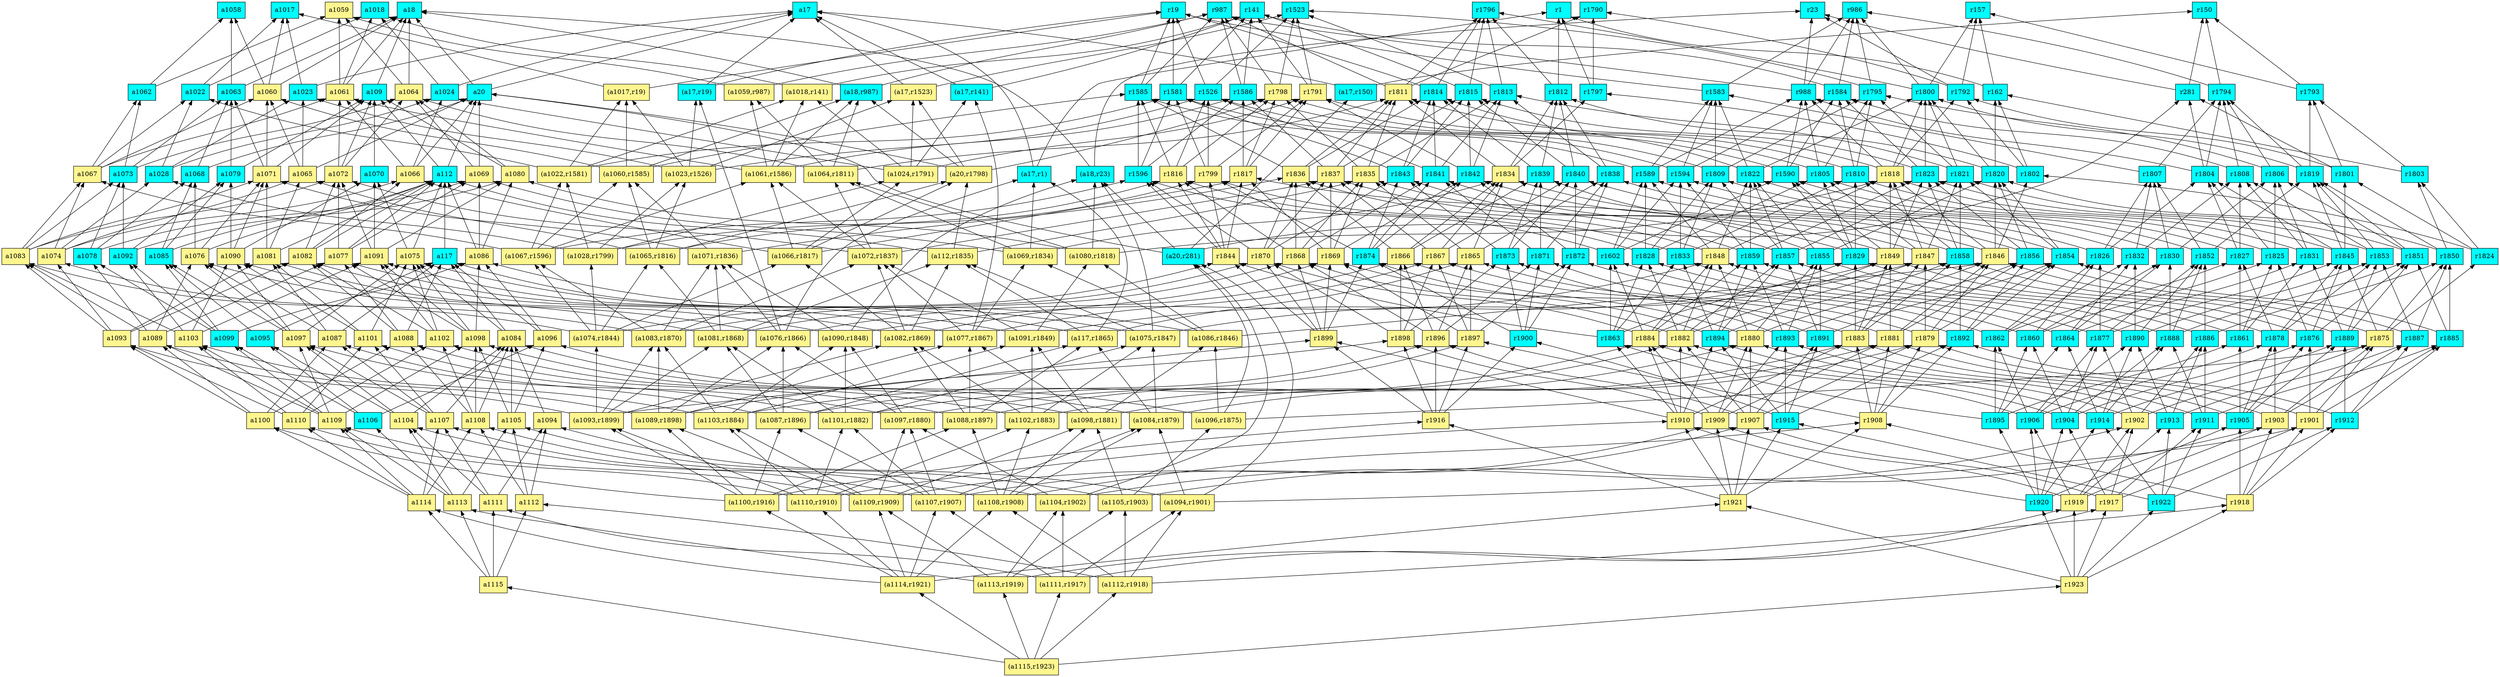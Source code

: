 digraph G {
rankdir=BT;ranksep="2.0";
"(a1103,r1884)" [shape=record,fillcolor=khaki1,style=filled,label="{(a1103,r1884)}"];
"r1808" [shape=record,fillcolor=cyan,style=filled,label="{r1808}"];
"r1880" [shape=record,fillcolor=khaki1,style=filled,label="{r1880}"];
"r1811" [shape=record,fillcolor=khaki1,style=filled,label="{r1811}"];
"r1791" [shape=record,fillcolor=khaki1,style=filled,label="{r1791}"];
"r1857" [shape=record,fillcolor=cyan,style=filled,label="{r1857}"];
"r1889" [shape=record,fillcolor=cyan,style=filled,label="{r1889}"];
"a1080" [shape=record,fillcolor=khaki1,style=filled,label="{a1080}"];
"a1076" [shape=record,fillcolor=khaki1,style=filled,label="{a1076}"];
"r1876" [shape=record,fillcolor=cyan,style=filled,label="{r1876}"];
"r1583" [shape=record,fillcolor=cyan,style=filled,label="{r1583}"];
"a20" [shape=record,fillcolor=cyan,style=filled,label="{a20}"];
"(a18,r23)" [shape=record,fillcolor=cyan,style=filled,label="{(a18,r23)}"];
"r1907" [shape=record,fillcolor=khaki1,style=filled,label="{r1907}"];
"r1581" [shape=record,fillcolor=cyan,style=filled,label="{r1581}"];
"r1918" [shape=record,fillcolor=khaki1,style=filled,label="{r1918}"];
"a1085" [shape=record,fillcolor=cyan,style=filled,label="{a1085}"];
"a1114" [shape=record,fillcolor=khaki1,style=filled,label="{a1114}"];
"(a1075,r1847)" [shape=record,fillcolor=khaki1,style=filled,label="{(a1075,r1847)}"];
"r1586" [shape=record,fillcolor=cyan,style=filled,label="{r1586}"];
"a1113" [shape=record,fillcolor=khaki1,style=filled,label="{a1113}"];
"r1833" [shape=record,fillcolor=cyan,style=filled,label="{r1833}"];
"a1022" [shape=record,fillcolor=cyan,style=filled,label="{a1022}"];
"r1899" [shape=record,fillcolor=khaki1,style=filled,label="{r1899}"];
"r1804" [shape=record,fillcolor=cyan,style=filled,label="{r1804}"];
"r1797" [shape=record,fillcolor=cyan,style=filled,label="{r1797}"];
"r1868" [shape=record,fillcolor=khaki1,style=filled,label="{r1868}"];
"r1914" [shape=record,fillcolor=cyan,style=filled,label="{r1914}"];
"a1065" [shape=record,fillcolor=khaki1,style=filled,label="{a1065}"];
"(a1066,r1817)" [shape=record,fillcolor=khaki1,style=filled,label="{(a1066,r1817)}"];
"(a1084,r1879)" [shape=record,fillcolor=khaki1,style=filled,label="{(a1084,r1879)}"];
"a1088" [shape=record,fillcolor=khaki1,style=filled,label="{a1088}"];
"a1028" [shape=record,fillcolor=cyan,style=filled,label="{a1028}"];
"r1859" [shape=record,fillcolor=cyan,style=filled,label="{r1859}"];
"r1821" [shape=record,fillcolor=cyan,style=filled,label="{r1821}"];
"r1862" [shape=record,fillcolor=cyan,style=filled,label="{r1862}"];
"r150" [shape=record,fillcolor=cyan,style=filled,label="{r150}"];
"a1077" [shape=record,fillcolor=khaki1,style=filled,label="{a1077}"];
"r1813" [shape=record,fillcolor=cyan,style=filled,label="{r1813}"];
"r1894" [shape=record,fillcolor=cyan,style=filled,label="{r1894}"];
"(a1104,r1902)" [shape=record,fillcolor=khaki1,style=filled,label="{(a1104,r1902)}"];
"r1848" [shape=record,fillcolor=khaki1,style=filled,label="{r1848}"];
"(a1093,r1899)" [shape=record,fillcolor=khaki1,style=filled,label="{(a1093,r1899)}"];
"r1877" [shape=record,fillcolor=cyan,style=filled,label="{r1877}"];
"a1104" [shape=record,fillcolor=khaki1,style=filled,label="{a1104}"];
"a1103" [shape=record,fillcolor=khaki1,style=filled,label="{a1103}"];
"r1854" [shape=record,fillcolor=cyan,style=filled,label="{r1854}"];
"r1796" [shape=record,fillcolor=cyan,style=filled,label="{r1796}"];
"r1790" [shape=record,fillcolor=cyan,style=filled,label="{r1790}"];
"a1017" [shape=record,fillcolor=cyan,style=filled,label="{a1017}"];
"r987" [shape=record,fillcolor=cyan,style=filled,label="{r987}"];
"(a1086,r1846)" [shape=record,fillcolor=khaki1,style=filled,label="{(a1086,r1846)}"];
"r1909" [shape=record,fillcolor=khaki1,style=filled,label="{r1909}"];
"r1841" [shape=record,fillcolor=cyan,style=filled,label="{r1841}"];
"a1079" [shape=record,fillcolor=cyan,style=filled,label="{a1079}"];
"(a1108,r1908)" [shape=record,fillcolor=khaki1,style=filled,label="{(a1108,r1908)}"];
"(a1094,r1901)" [shape=record,fillcolor=khaki1,style=filled,label="{(a1094,r1901)}"];
"(a1077,r1867)" [shape=record,fillcolor=khaki1,style=filled,label="{(a1077,r1867)}"];
"a1072" [shape=record,fillcolor=khaki1,style=filled,label="{a1072}"];
"(a1076,r1866)" [shape=record,fillcolor=khaki1,style=filled,label="{(a1076,r1866)}"];
"(a1064,r1811)" [shape=record,fillcolor=khaki1,style=filled,label="{(a1064,r1811)}"];
"r1832" [shape=record,fillcolor=cyan,style=filled,label="{r1832}"];
"r23" [shape=record,fillcolor=cyan,style=filled,label="{r23}"];
"(a1112,r1918)" [shape=record,fillcolor=khaki1,style=filled,label="{(a1112,r1918)}"];
"(a1071,r1836)" [shape=record,fillcolor=khaki1,style=filled,label="{(a1071,r1836)}"];
"a1111" [shape=record,fillcolor=khaki1,style=filled,label="{a1111}"];
"r1825" [shape=record,fillcolor=cyan,style=filled,label="{r1825}"];
"r1830" [shape=record,fillcolor=cyan,style=filled,label="{r1830}"];
"a1024" [shape=record,fillcolor=cyan,style=filled,label="{a1024}"];
"a1107" [shape=record,fillcolor=khaki1,style=filled,label="{a1107}"];
"r1879" [shape=record,fillcolor=khaki1,style=filled,label="{r1879}"];
"r1805" [shape=record,fillcolor=cyan,style=filled,label="{r1805}"];
"r1861" [shape=record,fillcolor=cyan,style=filled,label="{r1861}"];
"a1102" [shape=record,fillcolor=khaki1,style=filled,label="{a1102}"];
"(a1087,r1896)" [shape=record,fillcolor=khaki1,style=filled,label="{(a1087,r1896)}"];
"r1872" [shape=record,fillcolor=cyan,style=filled,label="{r1872}"];
"a1091" [shape=record,fillcolor=khaki1,style=filled,label="{a1091}"];
"r1585" [shape=record,fillcolor=cyan,style=filled,label="{r1585}"];
"a17" [shape=record,fillcolor=cyan,style=filled,label="{a17}"];
"(a1107,r1907)" [shape=record,fillcolor=khaki1,style=filled,label="{(a1107,r1907)}"];
"r1888" [shape=record,fillcolor=cyan,style=filled,label="{r1888}"];
"r1855" [shape=record,fillcolor=cyan,style=filled,label="{r1855}"];
"r1835" [shape=record,fillcolor=khaki1,style=filled,label="{r1835}"];
"a1060" [shape=record,fillcolor=khaki1,style=filled,label="{a1060}"];
"r1886" [shape=record,fillcolor=cyan,style=filled,label="{r1886}"];
"(a1101,r1882)" [shape=record,fillcolor=khaki1,style=filled,label="{(a1101,r1882)}"];
"r1912" [shape=record,fillcolor=cyan,style=filled,label="{r1912}"];
"r281" [shape=record,fillcolor=cyan,style=filled,label="{r281}"];
"(a1017,r19)" [shape=record,fillcolor=khaki1,style=filled,label="{(a1017,r19)}"];
"r1812" [shape=record,fillcolor=cyan,style=filled,label="{r1812}"];
"r1584" [shape=record,fillcolor=cyan,style=filled,label="{r1584}"];
"(a1109,r1909)" [shape=record,fillcolor=khaki1,style=filled,label="{(a1109,r1909)}"];
"a1106" [shape=record,fillcolor=cyan,style=filled,label="{a1106}"];
"r1853" [shape=record,fillcolor=cyan,style=filled,label="{r1853}"];
"r1903" [shape=record,fillcolor=khaki1,style=filled,label="{r1903}"];
"r1815" [shape=record,fillcolor=cyan,style=filled,label="{r1815}"];
"a1097" [shape=record,fillcolor=khaki1,style=filled,label="{a1097}"];
"a1066" [shape=record,fillcolor=khaki1,style=filled,label="{a1066}"];
"r1860" [shape=record,fillcolor=cyan,style=filled,label="{r1860}"];
"a1078" [shape=record,fillcolor=cyan,style=filled,label="{a1078}"];
"(a1091,r1849)" [shape=record,fillcolor=khaki1,style=filled,label="{(a1091,r1849)}"];
"a1083" [shape=record,fillcolor=khaki1,style=filled,label="{a1083}"];
"a109" [shape=record,fillcolor=cyan,style=filled,label="{a109}"];
"r1920" [shape=record,fillcolor=cyan,style=filled,label="{r1920}"];
"(a1082,r1869)" [shape=record,fillcolor=khaki1,style=filled,label="{(a1082,r1869)}"];
"r1921" [shape=record,fillcolor=khaki1,style=filled,label="{r1921}"];
"r1807" [shape=record,fillcolor=cyan,style=filled,label="{r1807}"];
"r1865" [shape=record,fillcolor=khaki1,style=filled,label="{r1865}"];
"r157" [shape=record,fillcolor=cyan,style=filled,label="{r157}"];
"r1893" [shape=record,fillcolor=cyan,style=filled,label="{r1893}"];
"r1875" [shape=record,fillcolor=khaki1,style=filled,label="{r1875}"];
"r1887" [shape=record,fillcolor=cyan,style=filled,label="{r1887}"];
"r1827" [shape=record,fillcolor=cyan,style=filled,label="{r1827}"];
"a1108" [shape=record,fillcolor=khaki1,style=filled,label="{a1108}"];
"(a1090,r1848)" [shape=record,fillcolor=khaki1,style=filled,label="{(a1090,r1848)}"];
"r1867" [shape=record,fillcolor=khaki1,style=filled,label="{r1867}"];
"a1064" [shape=record,fillcolor=khaki1,style=filled,label="{a1064}"];
"r1858" [shape=record,fillcolor=cyan,style=filled,label="{r1858}"];
"r1846" [shape=record,fillcolor=khaki1,style=filled,label="{r1846}"];
"(a1081,r1868)" [shape=record,fillcolor=khaki1,style=filled,label="{(a1081,r1868)}"];
"r1883" [shape=record,fillcolor=khaki1,style=filled,label="{r1883}"];
"r1817" [shape=record,fillcolor=khaki1,style=filled,label="{r1817}"];
"r1602" [shape=record,fillcolor=cyan,style=filled,label="{r1602}"];
"a18" [shape=record,fillcolor=cyan,style=filled,label="{a18}"];
"r1905" [shape=record,fillcolor=cyan,style=filled,label="{r1905}"];
"r1900" [shape=record,fillcolor=cyan,style=filled,label="{r1900}"];
"(a1080,r1818)" [shape=record,fillcolor=khaki1,style=filled,label="{(a1080,r1818)}"];
"a1084" [shape=record,fillcolor=khaki1,style=filled,label="{a1084}"];
"r1898" [shape=record,fillcolor=khaki1,style=filled,label="{r1898}"];
"r1792" [shape=record,fillcolor=cyan,style=filled,label="{r1792}"];
"a1069" [shape=record,fillcolor=khaki1,style=filled,label="{a1069}"];
"r1823" [shape=record,fillcolor=cyan,style=filled,label="{r1823}"];
"r1828" [shape=record,fillcolor=cyan,style=filled,label="{r1828}"];
"r1798" [shape=record,fillcolor=khaki1,style=filled,label="{r1798}"];
"(a112,r1835)" [shape=record,fillcolor=khaki1,style=filled,label="{(a112,r1835)}"];
"r162" [shape=record,fillcolor=cyan,style=filled,label="{r162}"];
"(a1065,r1816)" [shape=record,fillcolor=khaki1,style=filled,label="{(a1065,r1816)}"];
"(a1083,r1870)" [shape=record,fillcolor=khaki1,style=filled,label="{(a1083,r1870)}"];
"a1018" [shape=record,fillcolor=cyan,style=filled,label="{a1018}"];
"(a17,r150)" [shape=record,fillcolor=cyan,style=filled,label="{(a17,r150)}"];
"r141" [shape=record,fillcolor=cyan,style=filled,label="{r141}"];
"a1095" [shape=record,fillcolor=cyan,style=filled,label="{a1095}"];
"(a18,r987)" [shape=record,fillcolor=cyan,style=filled,label="{(a18,r987)}"];
"r1590" [shape=record,fillcolor=cyan,style=filled,label="{r1590}"];
"r1908" [shape=record,fillcolor=khaki1,style=filled,label="{r1908}"];
"r1802" [shape=record,fillcolor=cyan,style=filled,label="{r1802}"];
"r1919" [shape=record,fillcolor=khaki1,style=filled,label="{r1919}"];
"a1063" [shape=record,fillcolor=cyan,style=filled,label="{a1063}"];
"r1874" [shape=record,fillcolor=cyan,style=filled,label="{r1874}"];
"(a1088,r1897)" [shape=record,fillcolor=khaki1,style=filled,label="{(a1088,r1897)}"];
"(a1059,r987)" [shape=record,fillcolor=khaki1,style=filled,label="{(a1059,r987)}"];
"a1099" [shape=record,fillcolor=cyan,style=filled,label="{a1099}"];
"a1082" [shape=record,fillcolor=khaki1,style=filled,label="{a1082}"];
"r1801" [shape=record,fillcolor=cyan,style=filled,label="{r1801}"];
"r1892" [shape=record,fillcolor=cyan,style=filled,label="{r1892}"];
"r1902" [shape=record,fillcolor=khaki1,style=filled,label="{r1902}"];
"a1100" [shape=record,fillcolor=khaki1,style=filled,label="{a1100}"];
"r1916" [shape=record,fillcolor=khaki1,style=filled,label="{r1916}"];
"r1869" [shape=record,fillcolor=khaki1,style=filled,label="{r1869}"];
"(a1022,r1581)" [shape=record,fillcolor=khaki1,style=filled,label="{(a1022,r1581)}"];
"(a1069,r1834)" [shape=record,fillcolor=khaki1,style=filled,label="{(a1069,r1834)}"];
"r1843" [shape=record,fillcolor=cyan,style=filled,label="{r1843}"];
"a1092" [shape=record,fillcolor=cyan,style=filled,label="{a1092}"];
"r1795" [shape=record,fillcolor=cyan,style=filled,label="{r1795}"];
"r1816" [shape=record,fillcolor=khaki1,style=filled,label="{r1816}"];
"r1820" [shape=record,fillcolor=cyan,style=filled,label="{r1820}"];
"(a1097,r1880)" [shape=record,fillcolor=khaki1,style=filled,label="{(a1097,r1880)}"];
"(a1072,r1837)" [shape=record,fillcolor=khaki1,style=filled,label="{(a1072,r1837)}"];
"a1098" [shape=record,fillcolor=khaki1,style=filled,label="{a1098}"];
"r19" [shape=record,fillcolor=cyan,style=filled,label="{r19}"];
"r1810" [shape=record,fillcolor=cyan,style=filled,label="{r1810}"];
"r1863" [shape=record,fillcolor=cyan,style=filled,label="{r1863}"];
"a1062" [shape=record,fillcolor=cyan,style=filled,label="{a1062}"];
"r1523" [shape=record,fillcolor=cyan,style=filled,label="{r1523}"];
"a1110" [shape=record,fillcolor=khaki1,style=filled,label="{a1110}"];
"r1829" [shape=record,fillcolor=cyan,style=filled,label="{r1829}"];
"r1838" [shape=record,fillcolor=cyan,style=filled,label="{r1838}"];
"r1822" [shape=record,fillcolor=cyan,style=filled,label="{r1822}"];
"r1852" [shape=record,fillcolor=cyan,style=filled,label="{r1852}"];
"r1793" [shape=record,fillcolor=cyan,style=filled,label="{r1793}"];
"a1090" [shape=record,fillcolor=khaki1,style=filled,label="{a1090}"];
"(a1018,r141)" [shape=record,fillcolor=khaki1,style=filled,label="{(a1018,r141)}"];
"a1081" [shape=record,fillcolor=khaki1,style=filled,label="{a1081}"];
"(a117,r1865)" [shape=record,fillcolor=khaki1,style=filled,label="{(a117,r1865)}"];
"r1849" [shape=record,fillcolor=khaki1,style=filled,label="{r1849}"];
"r1800" [shape=record,fillcolor=cyan,style=filled,label="{r1800}"];
"r1814" [shape=record,fillcolor=cyan,style=filled,label="{r1814}"];
"r1842" [shape=record,fillcolor=cyan,style=filled,label="{r1842}"];
"(a1114,r1921)" [shape=record,fillcolor=khaki1,style=filled,label="{(a1114,r1921)}"];
"r1845" [shape=record,fillcolor=cyan,style=filled,label="{r1845}"];
"r1910" [shape=record,fillcolor=khaki1,style=filled,label="{r1910}"];
"a1058" [shape=record,fillcolor=cyan,style=filled,label="{a1058}"];
"a1068" [shape=record,fillcolor=cyan,style=filled,label="{a1068}"];
"r1897" [shape=record,fillcolor=khaki1,style=filled,label="{r1897}"];
"r1831" [shape=record,fillcolor=cyan,style=filled,label="{r1831}"];
"r1856" [shape=record,fillcolor=cyan,style=filled,label="{r1856}"];
"r1809" [shape=record,fillcolor=cyan,style=filled,label="{r1809}"];
"(a1115,r1923)" [shape=record,fillcolor=khaki1,style=filled,label="{(a1115,r1923)}"];
"r1901" [shape=record,fillcolor=khaki1,style=filled,label="{r1901}"];
"(a1110,r1910)" [shape=record,fillcolor=khaki1,style=filled,label="{(a1110,r1910)}"];
"r1904" [shape=record,fillcolor=cyan,style=filled,label="{r1904}"];
"(a17,r141)" [shape=record,fillcolor=cyan,style=filled,label="{(a17,r141)}"];
"(a1111,r1917)" [shape=record,fillcolor=khaki1,style=filled,label="{(a1111,r1917)}"];
"r1884" [shape=record,fillcolor=khaki1,style=filled,label="{r1884}"];
"r1844" [shape=record,fillcolor=khaki1,style=filled,label="{r1844}"];
"r1836" [shape=record,fillcolor=khaki1,style=filled,label="{r1836}"];
"r1864" [shape=record,fillcolor=cyan,style=filled,label="{r1864}"];
"a1089" [shape=record,fillcolor=khaki1,style=filled,label="{a1089}"];
"r1826" [shape=record,fillcolor=cyan,style=filled,label="{r1826}"];
"r1837" [shape=record,fillcolor=khaki1,style=filled,label="{r1837}"];
"(a1098,r1881)" [shape=record,fillcolor=khaki1,style=filled,label="{(a1098,r1881)}"];
"a1059" [shape=record,fillcolor=khaki1,style=filled,label="{a1059}"];
"a1096" [shape=record,fillcolor=khaki1,style=filled,label="{a1096}"];
"(a20,r281)" [shape=record,fillcolor=cyan,style=filled,label="{(a20,r281)}"];
"r1" [shape=record,fillcolor=cyan,style=filled,label="{r1}"];
"r1915" [shape=record,fillcolor=cyan,style=filled,label="{r1915}"];
"r1847" [shape=record,fillcolor=khaki1,style=filled,label="{r1847}"];
"(a1067,r1596)" [shape=record,fillcolor=khaki1,style=filled,label="{(a1067,r1596)}"];
"(a1061,r1586)" [shape=record,fillcolor=khaki1,style=filled,label="{(a1061,r1586)}"];
"r1882" [shape=record,fillcolor=khaki1,style=filled,label="{r1882}"];
"a1115" [shape=record,fillcolor=khaki1,style=filled,label="{a1115}"];
"r1890" [shape=record,fillcolor=cyan,style=filled,label="{r1890}"];
"a112" [shape=record,fillcolor=cyan,style=filled,label="{a112}"];
"r1839" [shape=record,fillcolor=cyan,style=filled,label="{r1839}"];
"r1824" [shape=record,fillcolor=cyan,style=filled,label="{r1824}"];
"a1094" [shape=record,fillcolor=khaki1,style=filled,label="{a1094}"];
"r1818" [shape=record,fillcolor=khaki1,style=filled,label="{r1818}"];
"r1851" [shape=record,fillcolor=cyan,style=filled,label="{r1851}"];
"r1799" [shape=record,fillcolor=khaki1,style=filled,label="{r1799}"];
"r1589" [shape=record,fillcolor=cyan,style=filled,label="{r1589}"];
"a1112" [shape=record,fillcolor=khaki1,style=filled,label="{a1112}"];
"r1850" [shape=record,fillcolor=cyan,style=filled,label="{r1850}"];
"a1087" [shape=record,fillcolor=khaki1,style=filled,label="{a1087}"];
"a1093" [shape=record,fillcolor=khaki1,style=filled,label="{a1093}"];
"r988" [shape=record,fillcolor=cyan,style=filled,label="{r988}"];
"(a20,r1798)" [shape=record,fillcolor=khaki1,style=filled,label="{(a20,r1798)}"];
"r1594" [shape=record,fillcolor=cyan,style=filled,label="{r1594}"];
"r1840" [shape=record,fillcolor=cyan,style=filled,label="{r1840}"];
"r1913" [shape=record,fillcolor=cyan,style=filled,label="{r1913}"];
"r1891" [shape=record,fillcolor=cyan,style=filled,label="{r1891}"];
"(a1023,r1526)" [shape=record,fillcolor=khaki1,style=filled,label="{(a1023,r1526)}"];
"a1075" [shape=record,fillcolor=khaki1,style=filled,label="{a1075}"];
"(a1113,r1919)" [shape=record,fillcolor=khaki1,style=filled,label="{(a1113,r1919)}"];
"(a1102,r1883)" [shape=record,fillcolor=khaki1,style=filled,label="{(a1102,r1883)}"];
"r986" [shape=record,fillcolor=cyan,style=filled,label="{r986}"];
"r1819" [shape=record,fillcolor=cyan,style=filled,label="{r1819}"];
"r1911" [shape=record,fillcolor=cyan,style=filled,label="{r1911}"];
"r1834" [shape=record,fillcolor=khaki1,style=filled,label="{r1834}"];
"a117" [shape=record,fillcolor=cyan,style=filled,label="{a117}"];
"a1105" [shape=record,fillcolor=khaki1,style=filled,label="{a1105}"];
"(a17,r1523)" [shape=record,fillcolor=khaki1,style=filled,label="{(a17,r1523)}"];
"r1866" [shape=record,fillcolor=khaki1,style=filled,label="{r1866}"];
"(a17,r19)" [shape=record,fillcolor=cyan,style=filled,label="{(a17,r19)}"];
"a1086" [shape=record,fillcolor=khaki1,style=filled,label="{a1086}"];
"(a1028,r1799)" [shape=record,fillcolor=khaki1,style=filled,label="{(a1028,r1799)}"];
"r1803" [shape=record,fillcolor=cyan,style=filled,label="{r1803}"];
"r1794" [shape=record,fillcolor=cyan,style=filled,label="{r1794}"];
"r1806" [shape=record,fillcolor=cyan,style=filled,label="{r1806}"];
"(a17,r1)" [shape=record,fillcolor=cyan,style=filled,label="{(a17,r1)}"];
"r1871" [shape=record,fillcolor=cyan,style=filled,label="{r1871}"];
"r1885" [shape=record,fillcolor=cyan,style=filled,label="{r1885}"];
"r1596" [shape=record,fillcolor=cyan,style=filled,label="{r1596}"];
"(a1060,r1585)" [shape=record,fillcolor=khaki1,style=filled,label="{(a1060,r1585)}"];
"r1906" [shape=record,fillcolor=cyan,style=filled,label="{r1906}"];
"a1071" [shape=record,fillcolor=khaki1,style=filled,label="{a1071}"];
"a1023" [shape=record,fillcolor=cyan,style=filled,label="{a1023}"];
"a1101" [shape=record,fillcolor=khaki1,style=filled,label="{a1101}"];
"a1061" [shape=record,fillcolor=khaki1,style=filled,label="{a1061}"];
"(a1089,r1898)" [shape=record,fillcolor=khaki1,style=filled,label="{(a1089,r1898)}"];
"r1923" [shape=record,fillcolor=khaki1,style=filled,label="{r1923}"];
"(a1105,r1903)" [shape=record,fillcolor=khaki1,style=filled,label="{(a1105,r1903)}"];
"r1917" [shape=record,fillcolor=khaki1,style=filled,label="{r1917}"];
"r1895" [shape=record,fillcolor=cyan,style=filled,label="{r1895}"];
"r1526" [shape=record,fillcolor=cyan,style=filled,label="{r1526}"];
"a1070" [shape=record,fillcolor=cyan,style=filled,label="{a1070}"];
"r1896" [shape=record,fillcolor=khaki1,style=filled,label="{r1896}"];
"(a1096,r1875)" [shape=record,fillcolor=khaki1,style=filled,label="{(a1096,r1875)}"];
"r1881" [shape=record,fillcolor=khaki1,style=filled,label="{r1881}"];
"a1074" [shape=record,fillcolor=khaki1,style=filled,label="{a1074}"];
"r1870" [shape=record,fillcolor=khaki1,style=filled,label="{r1870}"];
"a1109" [shape=record,fillcolor=khaki1,style=filled,label="{a1109}"];
"r1873" [shape=record,fillcolor=cyan,style=filled,label="{r1873}"];
"r1878" [shape=record,fillcolor=cyan,style=filled,label="{r1878}"];
"a1073" [shape=record,fillcolor=cyan,style=filled,label="{a1073}"];
"r1922" [shape=record,fillcolor=cyan,style=filled,label="{r1922}"];
"(a1100,r1916)" [shape=record,fillcolor=khaki1,style=filled,label="{(a1100,r1916)}"];
"(a1074,r1844)" [shape=record,fillcolor=khaki1,style=filled,label="{(a1074,r1844)}"];
"a1067" [shape=record,fillcolor=khaki1,style=filled,label="{a1067}"];
"(a1024,r1791)" [shape=record,fillcolor=khaki1,style=filled,label="{(a1024,r1791)}"];
"(a1103,r1884)" -> "(a1091,r1849)"
"(a1103,r1884)" -> "r1884"
"(a1103,r1884)" -> "a1103"
"(a1103,r1884)" -> "(a1090,r1848)"
"(a1103,r1884)" -> "(a1083,r1870)"
"r1808" -> "r1794"
"r1808" -> "r1584"
"r1880" -> "r1848"
"r1880" -> "r1846"
"r1880" -> "r1855"
"r1880" -> "r1866"
"r1811" -> "r987"
"r1811" -> "r1796"
"r1811" -> "r1790"
"r1791" -> "r141"
"r1791" -> "r1523"
"r1857" -> "r1822"
"r1857" -> "r1809"
"r1857" -> "r1821"
"r1857" -> "r1841"
"r1889" -> "r1853"
"r1889" -> "r1851"
"r1889" -> "r1831"
"r1889" -> "r1858"
"a1080" -> "a1064"
"a1080" -> "a109"
"a1076" -> "a1068"
"a1076" -> "a112"
"a1076" -> "a1071"
"r1876" -> "r1851"
"r1876" -> "r1845"
"r1876" -> "r1847"
"r1876" -> "r1825"
"r1583" -> "r19"
"r1583" -> "r986"
"a20" -> "a18"
"a20" -> "a17"
"(a18,r23)" -> "a18"
"(a18,r23)" -> "r23"
"r1907" -> "r1882"
"r1907" -> "r1880"
"r1907" -> "r1879"
"r1907" -> "r1896"
"r1907" -> "r1891"
"r1581" -> "r141"
"r1581" -> "r19"
"r1918" -> "r1908"
"r1918" -> "r1901"
"r1918" -> "r1912"
"r1918" -> "r1903"
"r1918" -> "r1905"
"a1085" -> "a1068"
"a1085" -> "a112"
"a1085" -> "a1079"
"a1114" -> "a1107"
"a1114" -> "a1108"
"a1114" -> "a1100"
"a1114" -> "a1109"
"a1114" -> "a1110"
"(a1075,r1847)" -> "(a18,r23)"
"(a1075,r1847)" -> "(a112,r1835)"
"(a1075,r1847)" -> "r1847"
"(a1075,r1847)" -> "a1075"
"r1586" -> "r987"
"r1586" -> "r141"
"a1113" -> "a1109"
"a1113" -> "a1104"
"a1113" -> "a1105"
"a1113" -> "a1106"
"r1833" -> "r1810"
"r1833" -> "r1799"
"r1833" -> "r1594"
"r1833" -> "r1809"
"a1022" -> "a1017"
"a1022" -> "a1018"
"r1899" -> "r1874"
"r1899" -> "r1869"
"r1899" -> "r1844"
"r1899" -> "r1870"
"r1899" -> "r1868"
"r1804" -> "r988"
"r1804" -> "r281"
"r1804" -> "r1794"
"r1797" -> "r1790"
"r1797" -> "r1"
"r1868" -> "r1816"
"r1868" -> "r1836"
"r1868" -> "r1835"
"r1868" -> "r1841"
"r1914" -> "r1890"
"r1914" -> "r1894"
"r1914" -> "r1889"
"r1914" -> "r1888"
"r1914" -> "r1864"
"a1065" -> "a20"
"a1065" -> "a1023"
"a1065" -> "a1060"
"(a1066,r1817)" -> "(a1061,r1586)"
"(a1066,r1817)" -> "a1066"
"(a1066,r1817)" -> "(a20,r1798)"
"(a1066,r1817)" -> "r1817"
"(a1066,r1817)" -> "(a1024,r1791)"
"(a1084,r1879)" -> "(a1075,r1847)"
"(a1084,r1879)" -> "r1879"
"(a1084,r1879)" -> "(a117,r1865)"
"(a1084,r1879)" -> "a1084"
"a1088" -> "a1077"
"a1088" -> "a1082"
"a1088" -> "a117"
"a1028" -> "a1024"
"a1028" -> "a1023"
"a1028" -> "a1022"
"r1859" -> "r1822"
"r1859" -> "r1823"
"r1859" -> "r1843"
"r1859" -> "r1594"
"r1821" -> "r1795"
"r1821" -> "r1813"
"r1821" -> "r1800"
"r1862" -> "r1827"
"r1862" -> "r1602"
"r1862" -> "r1826"
"r1862" -> "r1832"
"a1077" -> "a1069"
"a1077" -> "a1072"
"a1077" -> "a112"
"r1813" -> "r1796"
"r1813" -> "r1523"
"r1894" -> "r1859"
"r1894" -> "r1857"
"r1894" -> "r1874"
"r1894" -> "r1858"
"r1894" -> "r1833"
"(a1104,r1902)" -> "r1902"
"(a1104,r1902)" -> "(a1097,r1880)"
"(a1104,r1902)" -> "a1104"
"(a1104,r1902)" -> "(a20,r281)"
"r1848" -> "r1822"
"r1848" -> "r1836"
"r1848" -> "r1818"
"r1848" -> "r1589"
"(a1093,r1899)" -> "(a1082,r1869)"
"(a1093,r1899)" -> "a1093"
"(a1093,r1899)" -> "(a1081,r1868)"
"(a1093,r1899)" -> "r1899"
"(a1093,r1899)" -> "(a1074,r1844)"
"(a1093,r1899)" -> "(a1083,r1870)"
"r1877" -> "r1852"
"r1877" -> "r1848"
"r1877" -> "r1845"
"r1877" -> "r1826"
"a1104" -> "a1095"
"a1104" -> "a1097"
"a1104" -> "a1084"
"a1103" -> "a1090"
"a1103" -> "a1083"
"a1103" -> "a1091"
"a1103" -> "a1092"
"r1854" -> "r1838"
"r1854" -> "r1820"
"r1854" -> "r1821"
"(a1086,r1846)" -> "a1086"
"(a1086,r1846)" -> "(a1069,r1834)"
"(a1086,r1846)" -> "r1846"
"(a1086,r1846)" -> "(a1080,r1818)"
"r1909" -> "r1880"
"r1909" -> "r1893"
"r1909" -> "r1884"
"r1909" -> "r1898"
"r1909" -> "r1881"
"r1841" -> "r1526"
"r1841" -> "r1813"
"r1841" -> "r1814"
"a1079" -> "a109"
"a1079" -> "a1063"
"(a1108,r1908)" -> "r1908"
"(a1108,r1908)" -> "(a1088,r1897)"
"(a1108,r1908)" -> "a1108"
"(a1108,r1908)" -> "(a1102,r1883)"
"(a1108,r1908)" -> "(a1098,r1881)"
"(a1108,r1908)" -> "(a1084,r1879)"
"(a1094,r1901)" -> "a1094"
"(a1094,r1901)" -> "r1901"
"(a1094,r1901)" -> "(a20,r281)"
"(a1094,r1901)" -> "(a1084,r1879)"
"(a1077,r1867)" -> "(a1072,r1837)"
"(a1077,r1867)" -> "(a1069,r1834)"
"(a1077,r1867)" -> "(a17,r141)"
"(a1077,r1867)" -> "a1077"
"(a1077,r1867)" -> "r1867"
"a1072" -> "a1064"
"a1072" -> "a1061"
"a1072" -> "a109"
"(a1076,r1866)" -> "a1076"
"(a1076,r1866)" -> "(a17,r19)"
"(a1076,r1866)" -> "(a1071,r1836)"
"(a1076,r1866)" -> "r1866"
"(a1076,r1866)" -> "(a17,r1)"
"(a1064,r1811)" -> "a1064"
"(a1064,r1811)" -> "r1811"
"(a1064,r1811)" -> "(a18,r987)"
"(a1064,r1811)" -> "(a1059,r987)"
"r1832" -> "r1594"
"r1832" -> "r1807"
"r1832" -> "r1808"
"(a1112,r1918)" -> "r1918"
"(a1112,r1918)" -> "a1112"
"(a1112,r1918)" -> "(a1105,r1903)"
"(a1112,r1918)" -> "(a1108,r1908)"
"(a1112,r1918)" -> "(a1094,r1901)"
"(a1071,r1836)" -> "(a1060,r1585)"
"(a1071,r1836)" -> "a1071"
"(a1071,r1836)" -> "r1836"
"a1111" -> "a1107"
"a1111" -> "a1094"
"a1111" -> "a1104"
"r1825" -> "r1804"
"r1825" -> "r1806"
"r1825" -> "r1805"
"r1830" -> "r1807"
"r1830" -> "r1809"
"r1830" -> "r1806"
"a1024" -> "a1018"
"a1024" -> "a17"
"a1107" -> "a1097"
"a1107" -> "a1101"
"a1107" -> "a1087"
"a1107" -> "a1084"
"r1879" -> "r1865"
"r1879" -> "r1854"
"r1879" -> "r1846"
"r1879" -> "r1847"
"r1805" -> "r1795"
"r1805" -> "r988"
"r1805" -> "r1798"
"r1861" -> "r1827"
"r1861" -> "r1831"
"r1861" -> "r1825"
"r1861" -> "r1829"
"a1102" -> "a1075"
"a1102" -> "a1082"
"a1102" -> "a1091"
"(a1087,r1896)" -> "a1087"
"(a1087,r1896)" -> "(a1081,r1868)"
"(a1087,r1896)" -> "r1896"
"(a1087,r1896)" -> "(a117,r1865)"
"(a1087,r1896)" -> "(a1076,r1866)"
"r1872" -> "r1838"
"r1872" -> "r1840"
"r1872" -> "r1842"
"a1091" -> "a1080"
"a1091" -> "a1072"
"a1091" -> "a1070"
"r1585" -> "r987"
"r1585" -> "r19"
"(a1107,r1907)" -> "a1107"
"(a1107,r1907)" -> "(a1087,r1896)"
"(a1107,r1907)" -> "r1907"
"(a1107,r1907)" -> "(a1101,r1882)"
"(a1107,r1907)" -> "(a1097,r1880)"
"(a1107,r1907)" -> "(a1084,r1879)"
"r1888" -> "r1830"
"r1888" -> "r1852"
"r1888" -> "r1857"
"r1888" -> "r1851"
"r1855" -> "r1822"
"r1855" -> "r1820"
"r1855" -> "r1839"
"r1835" -> "r1798"
"r1835" -> "r1811"
"r1835" -> "r1813"
"a1060" -> "a1017"
"a1060" -> "a18"
"a1060" -> "a1058"
"r1886" -> "r1852"
"r1886" -> "r1850"
"r1886" -> "r1855"
"(a1101,r1882)" -> "r1882"
"(a1101,r1882)" -> "(a1075,r1847)"
"(a1101,r1882)" -> "(a1081,r1868)"
"(a1101,r1882)" -> "(a1090,r1848)"
"(a1101,r1882)" -> "a1101"
"r1912" -> "r1885"
"r1912" -> "r1887"
"r1912" -> "r1892"
"r1912" -> "r1889"
"r281" -> "r150"
"r281" -> "r23"
"(a1017,r19)" -> "r19"
"(a1017,r19)" -> "a1017"
"r1812" -> "r1796"
"r1812" -> "r1"
"r1584" -> "r141"
"r1584" -> "r986"
"(a1109,r1909)" -> "(a1103,r1884)"
"(a1109,r1909)" -> "(a1089,r1898)"
"(a1109,r1909)" -> "r1909"
"(a1109,r1909)" -> "a1109"
"(a1109,r1909)" -> "(a1098,r1881)"
"(a1109,r1909)" -> "(a1097,r1880)"
"a1106" -> "a1095"
"a1106" -> "a1099"
"a1106" -> "a1096"
"r1853" -> "r1808"
"r1853" -> "r1819"
"r1853" -> "r1823"
"r1903" -> "r1881"
"r1903" -> "r1878"
"r1903" -> "r1887"
"r1903" -> "r1875"
"r1815" -> "r141"
"r1815" -> "r1796"
"a1097" -> "a1076"
"a1097" -> "a1090"
"a1097" -> "a1085"
"a1097" -> "a1075"
"a1066" -> "a1061"
"a1066" -> "a1024"
"a1066" -> "a20"
"r1860" -> "r1830"
"r1860" -> "r1826"
"r1860" -> "r1828"
"r1860" -> "r1825"
"a1078" -> "a1069"
"a1078" -> "a1068"
"a1078" -> "a1073"
"(a1091,r1849)" -> "(a1072,r1837)"
"(a1091,r1849)" -> "a1091"
"(a1091,r1849)" -> "r1849"
"(a1091,r1849)" -> "(a1080,r1818)"
"a1083" -> "a1072"
"a1083" -> "a1073"
"a1083" -> "a1071"
"a1083" -> "a1067"
"a109" -> "a18"
"r1920" -> "r1914"
"r1920" -> "r1910"
"r1920" -> "r1904"
"r1920" -> "r1906"
"r1920" -> "r1895"
"r1920" -> "r1905"
"(a1082,r1869)" -> "(a1072,r1837)"
"(a1082,r1869)" -> "a1082"
"(a1082,r1869)" -> "r1869"
"(a1082,r1869)" -> "(a1066,r1817)"
"(a1082,r1869)" -> "(a112,r1835)"
"r1921" -> "r1908"
"r1921" -> "r1907"
"r1921" -> "r1916"
"r1921" -> "r1910"
"r1921" -> "r1909"
"r1921" -> "r1915"
"r1807" -> "r1583"
"r1807" -> "r1794"
"r1865" -> "r1838"
"r1865" -> "r1834"
"r1865" -> "r1835"
"r1893" -> "r1859"
"r1893" -> "r1856"
"r1893" -> "r1855"
"r1893" -> "r1873"
"r1875" -> "r1824"
"r1875" -> "r1845"
"r1875" -> "r1850"
"r1875" -> "r1846"
"r1887" -> "r1853"
"r1887" -> "r1856"
"r1887" -> "r1850"
"r1827" -> "r1804"
"r1827" -> "r1808"
"r1827" -> "r1590"
"a1108" -> "a1102"
"a1108" -> "a1084"
"a1108" -> "a1098"
"a1108" -> "a1088"
"(a1090,r1848)" -> "r1848"
"(a1090,r1848)" -> "a1090"
"(a1090,r1848)" -> "(a18,r23)"
"(a1090,r1848)" -> "(a1071,r1836)"
"r1867" -> "r1837"
"r1867" -> "r1834"
"r1867" -> "r1840"
"a1064" -> "a1059"
"a1064" -> "a18"
"r1858" -> "r1823"
"r1858" -> "r1842"
"r1858" -> "r1810"
"r1858" -> "r1821"
"r1846" -> "r1802"
"r1846" -> "r1818"
"r1846" -> "r1820"
"r1846" -> "r1834"
"(a1081,r1868)" -> "a1081"
"(a1081,r1868)" -> "r1868"
"(a1081,r1868)" -> "(a112,r1835)"
"(a1081,r1868)" -> "(a1065,r1816)"
"(a1081,r1868)" -> "(a1071,r1836)"
"r1883" -> "r1849"
"r1883" -> "r1869"
"r1883" -> "r1858"
"r1883" -> "r1847"
"r1883" -> "r1829"
"r1817" -> "r1586"
"r1817" -> "r1798"
"r1817" -> "r1791"
"r1602" -> "r1590"
"r1602" -> "r1596"
"r1602" -> "r1594"
"r1602" -> "r1589"
"r1905" -> "r1889"
"r1905" -> "r1861"
"r1905" -> "r1876"
"r1905" -> "r1883"
"r1905" -> "r1878"
"r1900" -> "r1874"
"r1900" -> "r1871"
"r1900" -> "r1872"
"r1900" -> "r1873"
"(a1080,r1818)" -> "a1080"
"(a1080,r1818)" -> "r1818"
"(a1080,r1818)" -> "(a1064,r1811)"
"(a1080,r1818)" -> "(a18,r23)"
"a1084" -> "a117"
"a1084" -> "a1075"
"r1898" -> "r1867"
"r1898" -> "r1870"
"r1898" -> "r1873"
"r1898" -> "r1866"
"r1792" -> "r1790"
"r1792" -> "r157"
"r1792" -> "r23"
"a1069" -> "a1064"
"a1069" -> "a20"
"r1823" -> "r1815"
"r1823" -> "r1584"
"r1823" -> "r1800"
"r1828" -> "r1816"
"r1828" -> "r1589"
"r1828" -> "r1805"
"r1828" -> "r1809"
"r1798" -> "r987"
"r1798" -> "r1523"
"(a112,r1835)" -> "r1835"
"(a112,r1835)" -> "(a20,r1798)"
"(a112,r1835)" -> "a112"
"r162" -> "r1"
"r162" -> "r157"
"(a1065,r1816)" -> "r1816"
"(a1065,r1816)" -> "(a1060,r1585)"
"(a1065,r1816)" -> "a1065"
"(a1065,r1816)" -> "(a20,r1798)"
"(a1065,r1816)" -> "(a1023,r1526)"
"(a1083,r1870)" -> "r1870"
"(a1083,r1870)" -> "(a1072,r1837)"
"(a1083,r1870)" -> "a1083"
"(a1083,r1870)" -> "(a1071,r1836)"
"(a1083,r1870)" -> "(a1067,r1596)"
"(a17,r150)" -> "r150"
"(a17,r150)" -> "a17"
"a1095" -> "a117"
"a1095" -> "a1085"
"(a18,r987)" -> "r987"
"(a18,r987)" -> "a18"
"r1590" -> "r988"
"r1590" -> "r1586"
"r1590" -> "r1584"
"r1908" -> "r1879"
"r1908" -> "r1897"
"r1908" -> "r1892"
"r1908" -> "r1883"
"r1908" -> "r1881"
"r1802" -> "r1792"
"r1802" -> "r1797"
"r1802" -> "r162"
"r1919" -> "r1902"
"r1919" -> "r1909"
"r1919" -> "r1913"
"r1919" -> "r1903"
"r1919" -> "r1906"
"a1063" -> "a18"
"a1063" -> "a1058"
"r1874" -> "r1842"
"r1874" -> "r1799"
"r1874" -> "r1843"
"r1874" -> "r1841"
"(a1088,r1897)" -> "(a1082,r1869)"
"(a1088,r1897)" -> "(a117,r1865)"
"(a1088,r1897)" -> "r1897"
"(a1088,r1897)" -> "(a1077,r1867)"
"(a1088,r1897)" -> "a1088"
"(a1059,r987)" -> "a1059"
"(a1059,r987)" -> "r987"
"a1099" -> "a1086"
"a1099" -> "a1078"
"a1099" -> "a1085"
"a1099" -> "a1092"
"a1082" -> "a112"
"a1082" -> "a1072"
"a1082" -> "a1066"
"r1801" -> "r1792"
"r1801" -> "r1793"
"r1801" -> "r281"
"r1892" -> "r1872"
"r1892" -> "r1854"
"r1892" -> "r1856"
"r1892" -> "r1858"
"r1902" -> "r1880"
"r1902" -> "r1886"
"r1902" -> "r1877"
"r1902" -> "r1875"
"a1100" -> "a1089"
"a1100" -> "a1087"
"a1100" -> "a1093"
"a1100" -> "a1088"
"r1916" -> "r1900"
"r1916" -> "r1896"
"r1916" -> "r1898"
"r1916" -> "r1899"
"r1916" -> "r1897"
"r1869" -> "r1837"
"r1869" -> "r1842"
"r1869" -> "r1817"
"r1869" -> "r1835"
"(a1022,r1581)" -> "(a1018,r141)"
"(a1022,r1581)" -> "(a1017,r19)"
"(a1022,r1581)" -> "r1581"
"(a1022,r1581)" -> "a1022"
"(a1069,r1834)" -> "a1069"
"(a1069,r1834)" -> "(a1064,r1811)"
"(a1069,r1834)" -> "r1834"
"(a1069,r1834)" -> "(a17,r1)"
"r1843" -> "r1815"
"r1843" -> "r1581"
"r1843" -> "r1814"
"a1092" -> "a1080"
"a1092" -> "a1073"
"a1092" -> "a1079"
"r1795" -> "r1523"
"r1795" -> "r986"
"r1816" -> "r1526"
"r1816" -> "r1798"
"r1816" -> "r1585"
"r1820" -> "r1812"
"r1820" -> "r162"
"r1820" -> "r1800"
"(a1097,r1880)" -> "(a1076,r1866)"
"(a1097,r1880)" -> "a1097"
"(a1097,r1880)" -> "r1880"
"(a1097,r1880)" -> "(a1090,r1848)"
"(a1072,r1837)" -> "(a1061,r1586)"
"(a1072,r1837)" -> "r1837"
"(a1072,r1837)" -> "a1072"
"(a1072,r1837)" -> "(a1064,r1811)"
"a1098" -> "a1086"
"a1098" -> "a1077"
"a1098" -> "a1075"
"a1098" -> "a1091"
"r1810" -> "r1795"
"r1810" -> "r1584"
"r1810" -> "r1791"
"r1863" -> "r1602"
"r1863" -> "r1844"
"r1863" -> "r1833"
"r1863" -> "r1828"
"r1863" -> "r1829"
"a1062" -> "a1059"
"a1062" -> "a1058"
"a1110" -> "a1093"
"a1110" -> "a1102"
"a1110" -> "a1103"
"a1110" -> "a1101"
"r1829" -> "r1590"
"r1829" -> "r1810"
"r1829" -> "r1817"
"r1829" -> "r1805"
"r1838" -> "r1812"
"r1838" -> "r1813"
"r1822" -> "r1583"
"r1822" -> "r1800"
"r1822" -> "r1814"
"r1852" -> "r1822"
"r1852" -> "r1807"
"r1852" -> "r1819"
"r1793" -> "r150"
"r1793" -> "r157"
"a1090" -> "a1071"
"a1090" -> "a1070"
"a1090" -> "a1079"
"(a1018,r141)" -> "r141"
"(a1018,r141)" -> "a1018"
"a1081" -> "a1071"
"a1081" -> "a112"
"a1081" -> "a1065"
"(a117,r1865)" -> "r1865"
"(a117,r1865)" -> "a117"
"(a117,r1865)" -> "(a112,r1835)"
"(a117,r1865)" -> "(a17,r1)"
"r1849" -> "r1590"
"r1849" -> "r1837"
"r1849" -> "r1818"
"r1849" -> "r1823"
"r1800" -> "r1796"
"r1800" -> "r157"
"r1800" -> "r986"
"r1814" -> "r19"
"r1814" -> "r1796"
"r1842" -> "r1815"
"r1842" -> "r1813"
"r1842" -> "r1791"
"(a1114,r1921)" -> "r1921"
"(a1114,r1921)" -> "a1114"
"(a1114,r1921)" -> "(a1110,r1910)"
"(a1114,r1921)" -> "(a1107,r1907)"
"(a1114,r1921)" -> "(a1108,r1908)"
"(a1114,r1921)" -> "(a1100,r1916)"
"(a1114,r1921)" -> "(a1109,r1909)"
"r1845" -> "r1804"
"r1845" -> "r1818"
"r1845" -> "r1819"
"r1845" -> "r1801"
"r1910" -> "r1882"
"r1910" -> "r1899"
"r1910" -> "r1863"
"r1910" -> "r1894"
"r1910" -> "r1884"
"r1910" -> "r1883"
"a1068" -> "a20"
"a1068" -> "a1063"
"r1897" -> "r1865"
"r1897" -> "r1872"
"r1897" -> "r1867"
"r1897" -> "r1869"
"r1831" -> "r1808"
"r1831" -> "r1810"
"r1831" -> "r1806"
"r1856" -> "r1840"
"r1856" -> "r1823"
"r1856" -> "r1820"
"r1809" -> "r1795"
"r1809" -> "r1583"
"r1809" -> "r1526"
"(a1115,r1923)" -> "a1115"
"(a1115,r1923)" -> "(a1114,r1921)"
"(a1115,r1923)" -> "r1923"
"(a1115,r1923)" -> "(a1111,r1917)"
"(a1115,r1923)" -> "(a1113,r1919)"
"(a1115,r1923)" -> "(a1112,r1918)"
"r1901" -> "r1879"
"r1901" -> "r1876"
"r1901" -> "r1885"
"r1901" -> "r1875"
"(a1110,r1910)" -> "(a1103,r1884)"
"(a1110,r1910)" -> "(a1093,r1899)"
"(a1110,r1910)" -> "r1910"
"(a1110,r1910)" -> "(a1102,r1883)"
"(a1110,r1910)" -> "(a1101,r1882)"
"(a1110,r1910)" -> "a1110"
"r1904" -> "r1882"
"r1904" -> "r1860"
"r1904" -> "r1888"
"r1904" -> "r1876"
"r1904" -> "r1877"
"(a17,r141)" -> "r141"
"(a17,r141)" -> "a17"
"(a1111,r1917)" -> "(a1104,r1902)"
"(a1111,r1917)" -> "r1917"
"(a1111,r1917)" -> "(a1107,r1907)"
"(a1111,r1917)" -> "(a1094,r1901)"
"(a1111,r1917)" -> "a1111"
"r1884" -> "r1859"
"r1884" -> "r1849"
"r1884" -> "r1848"
"r1884" -> "r1602"
"r1884" -> "r1870"
"r1844" -> "r1816"
"r1844" -> "r1596"
"r1844" -> "r1799"
"r1844" -> "r1817"
"r1836" -> "r1811"
"r1836" -> "r1585"
"r1836" -> "r1814"
"r1864" -> "r1830"
"r1864" -> "r1831"
"r1864" -> "r1833"
"r1864" -> "r1832"
"a1089" -> "a1078"
"a1089" -> "a1083"
"a1089" -> "a1077"
"a1089" -> "a1076"
"r1826" -> "r1804"
"r1826" -> "r1807"
"r1826" -> "r1589"
"r1837" -> "r1815"
"r1837" -> "r1586"
"r1837" -> "r1811"
"(a1098,r1881)" -> "r1881"
"(a1098,r1881)" -> "(a1077,r1867)"
"(a1098,r1881)" -> "a1098"
"(a1098,r1881)" -> "(a1091,r1849)"
"(a1098,r1881)" -> "(a1086,r1846)"
"a1096" -> "a117"
"a1096" -> "a1086"
"(a20,r281)" -> "a20"
"(a20,r281)" -> "(a18,r23)"
"(a20,r281)" -> "r281"
"(a20,r281)" -> "(a17,r150)"
"r1915" -> "r1894"
"r1915" -> "r1893"
"r1915" -> "r1892"
"r1915" -> "r1900"
"r1915" -> "r1891"
"r1847" -> "r1818"
"r1847" -> "r1821"
"r1847" -> "r1805"
"r1847" -> "r1835"
"(a1067,r1596)" -> "(a1061,r1586)"
"(a1067,r1596)" -> "r1596"
"(a1067,r1596)" -> "(a1022,r1581)"
"(a1067,r1596)" -> "(a1060,r1585)"
"(a1067,r1596)" -> "a1067"
"(a1061,r1586)" -> "a1061"
"(a1061,r1586)" -> "(a18,r987)"
"(a1061,r1586)" -> "(a1018,r141)"
"(a1061,r1586)" -> "(a1059,r987)"
"(a1061,r1586)" -> "r1586"
"r1882" -> "r1857"
"r1882" -> "r1848"
"r1882" -> "r1868"
"r1882" -> "r1828"
"r1882" -> "r1847"
"a1115" -> "a1112"
"a1115" -> "a1114"
"a1115" -> "a1113"
"a1115" -> "a1111"
"r1890" -> "r1853"
"r1890" -> "r1852"
"r1890" -> "r1859"
"r1890" -> "r1832"
"a112" -> "a109"
"a112" -> "a20"
"r1839" -> "r1812"
"r1839" -> "r1814"
"r1824" -> "r1803"
"r1824" -> "r1802"
"r1824" -> "r1801"
"a1094" -> "a1084"
"r1818" -> "r1792"
"r1818" -> "r988"
"r1818" -> "r1811"
"r1818" -> "r1800"
"r1851" -> "r1819"
"r1851" -> "r1821"
"r1851" -> "r1806"
"r1799" -> "r1526"
"r1799" -> "r1581"
"r1799" -> "r1791"
"r1589" -> "r1583"
"r1589" -> "r988"
"r1589" -> "r1585"
"a1112" -> "a1094"
"a1112" -> "a1108"
"a1112" -> "a1105"
"r1850" -> "r1819"
"r1850" -> "r1820"
"r1850" -> "r1803"
"a1087" -> "a1076"
"a1087" -> "a1081"
"a1087" -> "a117"
"a1093" -> "a1081"
"a1093" -> "a1083"
"a1093" -> "a1082"
"a1093" -> "a1074"
"r988" -> "r987"
"r988" -> "r23"
"r988" -> "r986"
"(a20,r1798)" -> "a20"
"(a20,r1798)" -> "(a17,r1523)"
"(a20,r1798)" -> "(a18,r987)"
"(a20,r1798)" -> "r1798"
"r1594" -> "r1583"
"r1594" -> "r1581"
"r1594" -> "r1584"
"r1840" -> "r1815"
"r1840" -> "r1812"
"r1913" -> "r1886"
"r1913" -> "r1893"
"r1913" -> "r1887"
"r1913" -> "r1890"
"r1891" -> "r1857"
"r1891" -> "r1871"
"r1891" -> "r1854"
"r1891" -> "r1855"
"(a1023,r1526)" -> "(a17,r19)"
"(a1023,r1526)" -> "r1526"
"(a1023,r1526)" -> "(a1017,r19)"
"(a1023,r1526)" -> "a1023"
"(a1023,r1526)" -> "(a17,r1523)"
"a1075" -> "a1070"
"a1075" -> "a112"
"(a1113,r1919)" -> "r1919"
"(a1113,r1919)" -> "(a1104,r1902)"
"(a1113,r1919)" -> "(a1105,r1903)"
"(a1113,r1919)" -> "a1113"
"(a1113,r1919)" -> "(a1109,r1909)"
"(a1102,r1883)" -> "(a1091,r1849)"
"(a1102,r1883)" -> "(a1082,r1869)"
"(a1102,r1883)" -> "a1102"
"(a1102,r1883)" -> "(a1075,r1847)"
"(a1102,r1883)" -> "r1883"
"r1819" -> "r1793"
"r1819" -> "r1794"
"r1819" -> "r1800"
"r1911" -> "r1886"
"r1911" -> "r1885"
"r1911" -> "r1888"
"r1911" -> "r1891"
"r1834" -> "r1797"
"r1834" -> "r1811"
"r1834" -> "r1812"
"a117" -> "a112"
"a1105" -> "a1084"
"a1105" -> "a1098"
"a1105" -> "a1096"
"(a17,r1523)" -> "r1523"
"(a17,r1523)" -> "a17"
"r1866" -> "r1834"
"r1866" -> "r1836"
"r1866" -> "r1839"
"(a17,r19)" -> "r19"
"(a17,r19)" -> "a17"
"a1086" -> "a1080"
"a1086" -> "a1069"
"a1086" -> "a112"
"(a1028,r1799)" -> "(a1022,r1581)"
"(a1028,r1799)" -> "r1799"
"(a1028,r1799)" -> "a1028"
"(a1028,r1799)" -> "(a1023,r1526)"
"(a1028,r1799)" -> "(a1024,r1791)"
"r1803" -> "r1793"
"r1803" -> "r162"
"r1794" -> "r150"
"r1794" -> "r986"
"r1806" -> "r1795"
"r1806" -> "r1794"
"(a17,r1)" -> "r1"
"(a17,r1)" -> "a17"
"r1871" -> "r1838"
"r1871" -> "r1841"
"r1871" -> "r1839"
"r1885" -> "r1851"
"r1885" -> "r1854"
"r1885" -> "r1850"
"r1596" -> "r1586"
"r1596" -> "r1581"
"r1596" -> "r1585"
"(a1060,r1585)" -> "(a1017,r19)"
"(a1060,r1585)" -> "a1060"
"(a1060,r1585)" -> "r1585"
"(a1060,r1585)" -> "(a18,r987)"
"r1906" -> "r1890"
"r1906" -> "r1884"
"r1906" -> "r1862"
"r1906" -> "r1877"
"r1906" -> "r1878"
"a1071" -> "a109"
"a1071" -> "a1063"
"a1071" -> "a1060"
"a1023" -> "a1017"
"a1023" -> "a17"
"a1101" -> "a1090"
"a1101" -> "a1081"
"a1101" -> "a1075"
"a1061" -> "a1059"
"a1061" -> "a18"
"a1061" -> "a1018"
"(a1089,r1898)" -> "r1898"
"(a1089,r1898)" -> "a1089"
"(a1089,r1898)" -> "(a1077,r1867)"
"(a1089,r1898)" -> "(a1076,r1866)"
"(a1089,r1898)" -> "(a1083,r1870)"
"r1923" -> "r1919"
"r1923" -> "r1920"
"r1923" -> "r1921"
"r1923" -> "r1918"
"r1923" -> "r1917"
"r1923" -> "r1922"
"(a1105,r1903)" -> "r1903"
"(a1105,r1903)" -> "(a1096,r1875)"
"(a1105,r1903)" -> "(a1098,r1881)"
"(a1105,r1903)" -> "a1105"
"r1917" -> "r1907"
"r1917" -> "r1902"
"r1917" -> "r1901"
"r1917" -> "r1904"
"r1917" -> "r1911"
"r1895" -> "r1860"
"r1895" -> "r1862"
"r1895" -> "r1864"
"r1895" -> "r1861"
"r1895" -> "r1863"
"r1526" -> "r19"
"r1526" -> "r1523"
"a1070" -> "a109"
"r1896" -> "r1865"
"r1896" -> "r1871"
"r1896" -> "r1868"
"r1896" -> "r1866"
"(a1096,r1875)" -> "r1875"
"(a1096,r1875)" -> "a1096"
"(a1096,r1875)" -> "(a20,r281)"
"(a1096,r1875)" -> "(a1086,r1846)"
"r1881" -> "r1849"
"r1881" -> "r1856"
"r1881" -> "r1867"
"r1881" -> "r1846"
"a1074" -> "a1066"
"a1074" -> "a1065"
"a1074" -> "a1028"
"a1074" -> "a1067"
"r1870" -> "r1837"
"r1870" -> "r1596"
"r1870" -> "r1843"
"r1870" -> "r1836"
"a1109" -> "a1089"
"a1109" -> "a1097"
"a1109" -> "a1099"
"a1109" -> "a1098"
"a1109" -> "a1103"
"r1873" -> "r1840"
"r1873" -> "r1839"
"r1873" -> "r1843"
"r1878" -> "r1853"
"r1878" -> "r1849"
"r1878" -> "r1845"
"r1878" -> "r1827"
"a1073" -> "a1064"
"a1073" -> "a1062"
"a1073" -> "a1063"
"r1922" -> "r1913"
"r1922" -> "r1914"
"r1922" -> "r1912"
"r1922" -> "r1911"
"r1922" -> "r1915"
"(a1100,r1916)" -> "(a1088,r1897)"
"(a1100,r1916)" -> "(a1093,r1899)"
"(a1100,r1916)" -> "(a1087,r1896)"
"(a1100,r1916)" -> "(a1089,r1898)"
"(a1100,r1916)" -> "a1100"
"(a1100,r1916)" -> "r1916"
"(a1074,r1844)" -> "(a1028,r1799)"
"(a1074,r1844)" -> "r1844"
"(a1074,r1844)" -> "a1074"
"(a1074,r1844)" -> "(a1066,r1817)"
"(a1074,r1844)" -> "(a1065,r1816)"
"(a1074,r1844)" -> "(a1067,r1596)"
"a1067" -> "a1061"
"a1067" -> "a1062"
"a1067" -> "a1022"
"a1067" -> "a1060"
"(a1024,r1791)" -> "a1024"
"(a1024,r1791)" -> "(a1018,r141)"
"(a1024,r1791)" -> "(a17,r141)"
"(a1024,r1791)" -> "(a17,r1523)"
"(a1024,r1791)" -> "r1791"
}
